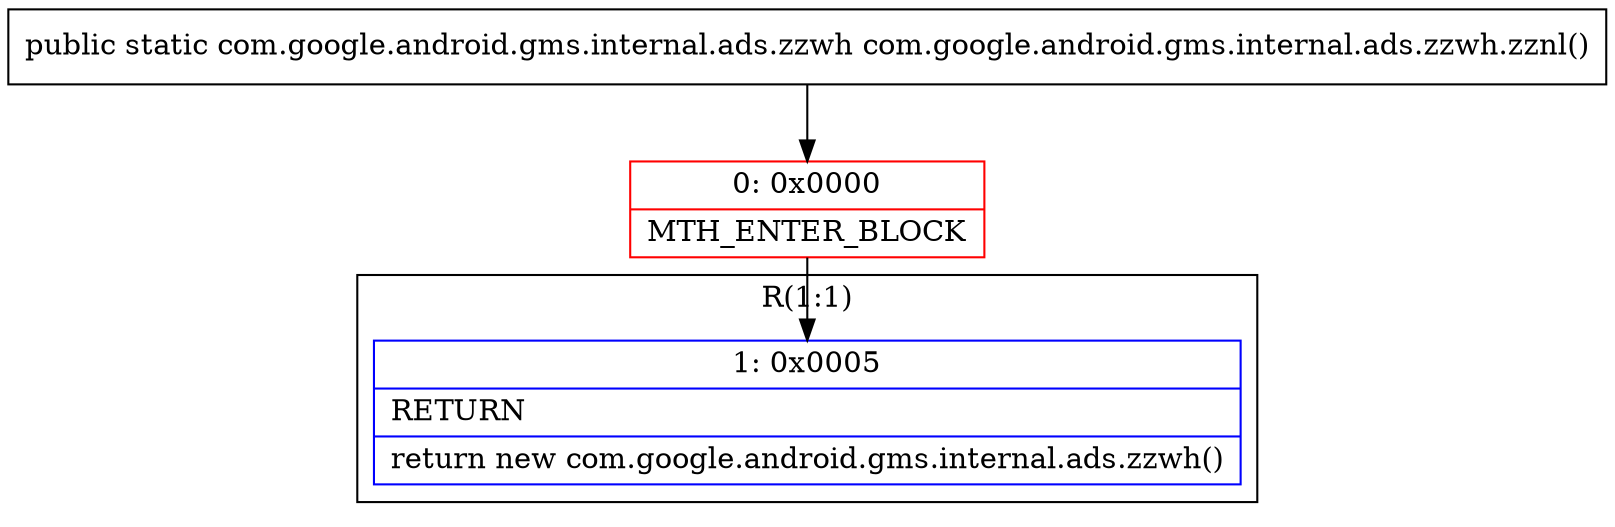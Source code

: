 digraph "CFG forcom.google.android.gms.internal.ads.zzwh.zznl()Lcom\/google\/android\/gms\/internal\/ads\/zzwh;" {
subgraph cluster_Region_892446855 {
label = "R(1:1)";
node [shape=record,color=blue];
Node_1 [shape=record,label="{1\:\ 0x0005|RETURN\l|return new com.google.android.gms.internal.ads.zzwh()\l}"];
}
Node_0 [shape=record,color=red,label="{0\:\ 0x0000|MTH_ENTER_BLOCK\l}"];
MethodNode[shape=record,label="{public static com.google.android.gms.internal.ads.zzwh com.google.android.gms.internal.ads.zzwh.zznl() }"];
MethodNode -> Node_0;
Node_0 -> Node_1;
}

